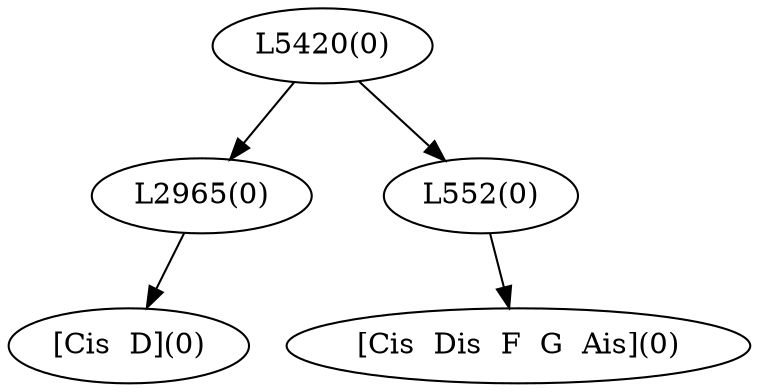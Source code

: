digraph sample{
"L2965(0)"->"[Cis  D](0)"
"L552(0)"->"[Cis  Dis  F  G  Ais](0)"
"L5420(0)"->"L2965(0)"
"L5420(0)"->"L552(0)"
{rank = min; "L5420(0)"}
{rank = same; "L2965(0)"; "L552(0)";}
{rank = max; "[Cis  D](0)"; "[Cis  Dis  F  G  Ais](0)";}
}